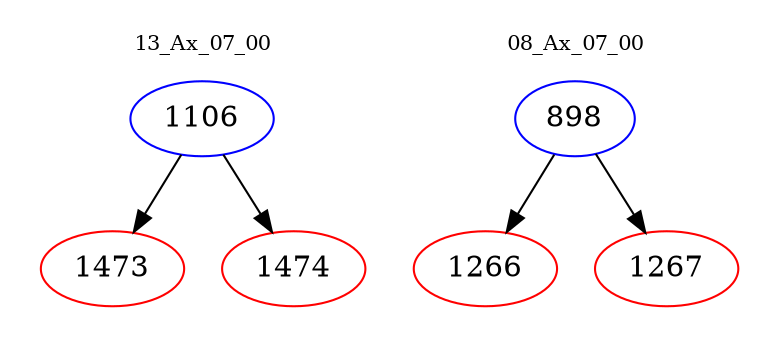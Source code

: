 digraph{
subgraph cluster_0 {
color = white
label = "13_Ax_07_00";
fontsize=10;
T0_1106 [label="1106", color="blue"]
T0_1106 -> T0_1473 [color="black"]
T0_1473 [label="1473", color="red"]
T0_1106 -> T0_1474 [color="black"]
T0_1474 [label="1474", color="red"]
}
subgraph cluster_1 {
color = white
label = "08_Ax_07_00";
fontsize=10;
T1_898 [label="898", color="blue"]
T1_898 -> T1_1266 [color="black"]
T1_1266 [label="1266", color="red"]
T1_898 -> T1_1267 [color="black"]
T1_1267 [label="1267", color="red"]
}
}
